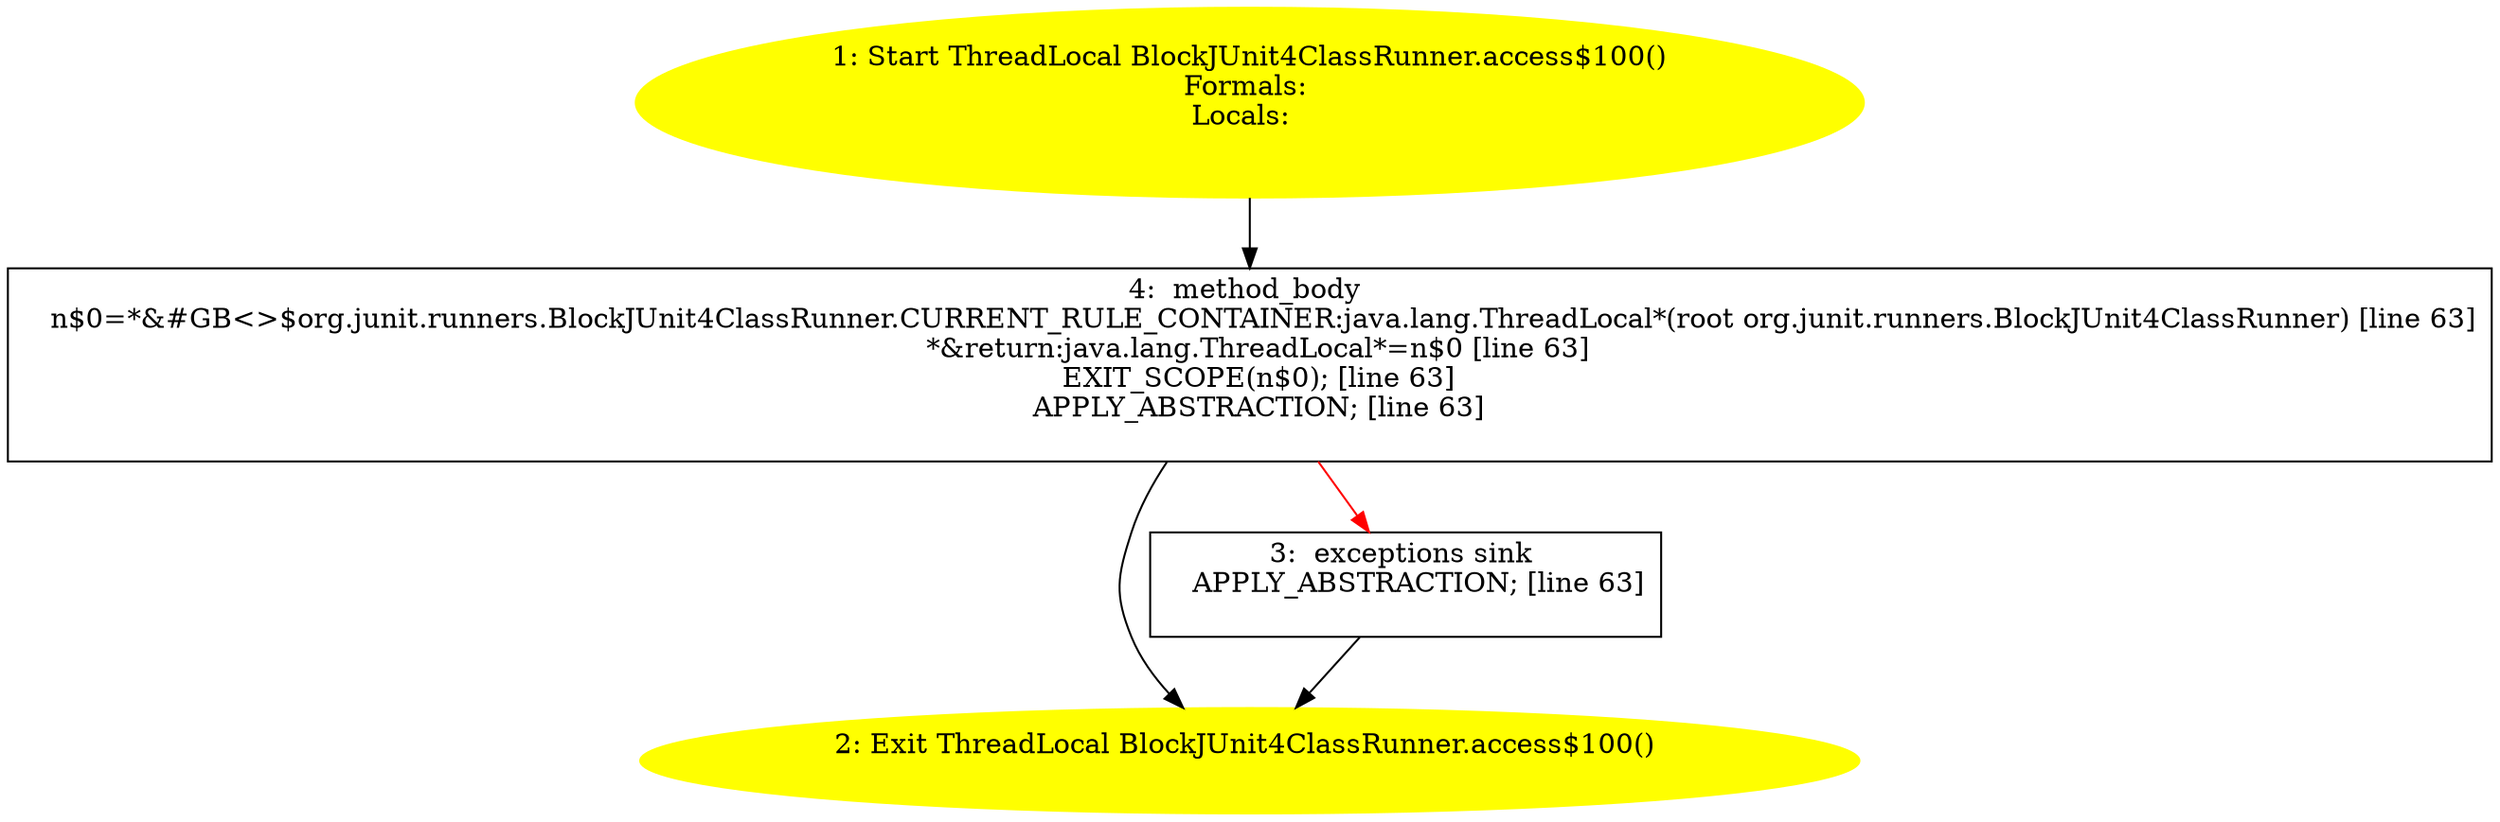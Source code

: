 /* @generated */
digraph cfg {
"org.junit.runners.BlockJUnit4ClassRunner.access$100():java.lang.ThreadLocal.cc106d2ef4016532729a47f9780c52a9_1" [label="1: Start ThreadLocal BlockJUnit4ClassRunner.access$100()\nFormals: \nLocals:  \n  " color=yellow style=filled]
	

	 "org.junit.runners.BlockJUnit4ClassRunner.access$100():java.lang.ThreadLocal.cc106d2ef4016532729a47f9780c52a9_1" -> "org.junit.runners.BlockJUnit4ClassRunner.access$100():java.lang.ThreadLocal.cc106d2ef4016532729a47f9780c52a9_4" ;
"org.junit.runners.BlockJUnit4ClassRunner.access$100():java.lang.ThreadLocal.cc106d2ef4016532729a47f9780c52a9_2" [label="2: Exit ThreadLocal BlockJUnit4ClassRunner.access$100() \n  " color=yellow style=filled]
	

"org.junit.runners.BlockJUnit4ClassRunner.access$100():java.lang.ThreadLocal.cc106d2ef4016532729a47f9780c52a9_3" [label="3:  exceptions sink \n   APPLY_ABSTRACTION; [line 63]\n " shape="box"]
	

	 "org.junit.runners.BlockJUnit4ClassRunner.access$100():java.lang.ThreadLocal.cc106d2ef4016532729a47f9780c52a9_3" -> "org.junit.runners.BlockJUnit4ClassRunner.access$100():java.lang.ThreadLocal.cc106d2ef4016532729a47f9780c52a9_2" ;
"org.junit.runners.BlockJUnit4ClassRunner.access$100():java.lang.ThreadLocal.cc106d2ef4016532729a47f9780c52a9_4" [label="4:  method_body \n   n$0=*&#GB<>$org.junit.runners.BlockJUnit4ClassRunner.CURRENT_RULE_CONTAINER:java.lang.ThreadLocal*(root org.junit.runners.BlockJUnit4ClassRunner) [line 63]\n  *&return:java.lang.ThreadLocal*=n$0 [line 63]\n  EXIT_SCOPE(n$0); [line 63]\n  APPLY_ABSTRACTION; [line 63]\n " shape="box"]
	

	 "org.junit.runners.BlockJUnit4ClassRunner.access$100():java.lang.ThreadLocal.cc106d2ef4016532729a47f9780c52a9_4" -> "org.junit.runners.BlockJUnit4ClassRunner.access$100():java.lang.ThreadLocal.cc106d2ef4016532729a47f9780c52a9_2" ;
	 "org.junit.runners.BlockJUnit4ClassRunner.access$100():java.lang.ThreadLocal.cc106d2ef4016532729a47f9780c52a9_4" -> "org.junit.runners.BlockJUnit4ClassRunner.access$100():java.lang.ThreadLocal.cc106d2ef4016532729a47f9780c52a9_3" [color="red" ];
}
